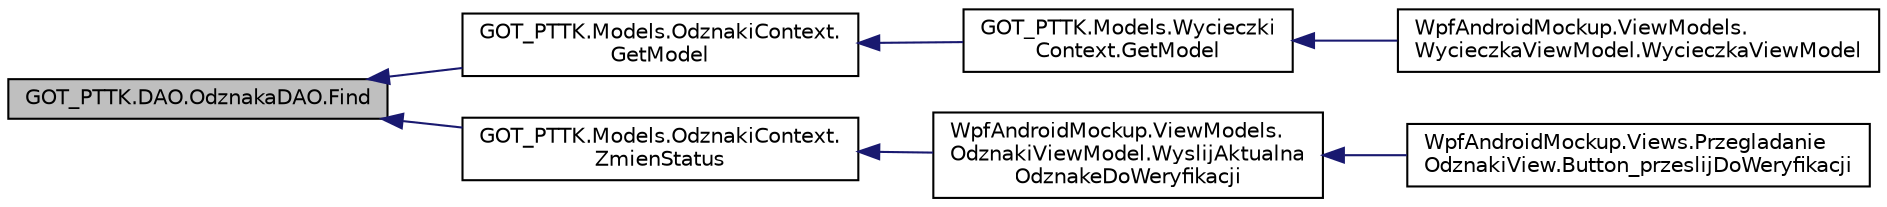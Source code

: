 digraph "GOT_PTTK.DAO.OdznakaDAO.Find"
{
 // INTERACTIVE_SVG=YES
  edge [fontname="Helvetica",fontsize="10",labelfontname="Helvetica",labelfontsize="10"];
  node [fontname="Helvetica",fontsize="10",shape=record];
  rankdir="LR";
  Node7 [label="GOT_PTTK.DAO.OdznakaDAO.Find",height=0.2,width=0.4,color="black", fillcolor="grey75", style="filled", fontcolor="black"];
  Node7 -> Node8 [dir="back",color="midnightblue",fontsize="10",style="solid",fontname="Helvetica"];
  Node8 [label="GOT_PTTK.Models.OdznakiContext.\lGetModel",height=0.2,width=0.4,color="black", fillcolor="white", style="filled",URL="$class_g_o_t___p_t_t_k_1_1_models_1_1_odznaki_context.html#a4c492c7ac450040a6e4c474c05a67b09",tooltip="Funkcja zwracają model pracownika, o numerze podanym w parametrze, z bazy. Zwraca null jeżeli pracown..."];
  Node8 -> Node9 [dir="back",color="midnightblue",fontsize="10",style="solid",fontname="Helvetica"];
  Node9 [label="GOT_PTTK.Models.Wycieczki\lContext.GetModel",height=0.2,width=0.4,color="black", fillcolor="white", style="filled",URL="$class_g_o_t___p_t_t_k_1_1_models_1_1_wycieczki_context.html#ab72605f16d0df68febc966d70efb95c5",tooltip="Funkcja zwracają model wycieczke, o identyfikatorze podanym w parametrze. Zwraca null jeżeli wycieczk..."];
  Node9 -> Node10 [dir="back",color="midnightblue",fontsize="10",style="solid",fontname="Helvetica"];
  Node10 [label="WpfAndroidMockup.ViewModels.\lWycieczkaViewModel.WycieczkaViewModel",height=0.2,width=0.4,color="black", fillcolor="white", style="filled",URL="$class_wpf_android_mockup_1_1_view_models_1_1_wycieczka_view_model.html#a6ab218c1cebb0f5f33f15fa2c1431034",tooltip="Konstruktor nieparametryczny klasy WycieczkaViewModel "];
  Node7 -> Node11 [dir="back",color="midnightblue",fontsize="10",style="solid",fontname="Helvetica"];
  Node11 [label="GOT_PTTK.Models.OdznakiContext.\lZmienStatus",height=0.2,width=0.4,color="black", fillcolor="white", style="filled",URL="$class_g_o_t___p_t_t_k_1_1_models_1_1_odznaki_context.html#ace8b3878a4f4c7fbe0e6e31b903f3f9d",tooltip="Zmienia status odznaki "];
  Node11 -> Node12 [dir="back",color="midnightblue",fontsize="10",style="solid",fontname="Helvetica"];
  Node12 [label="WpfAndroidMockup.ViewModels.\lOdznakiViewModel.WyslijAktualna\lOdznakeDoWeryfikacji",height=0.2,width=0.4,color="black", fillcolor="white", style="filled",URL="$class_wpf_android_mockup_1_1_view_models_1_1_odznaki_view_model.html#a748c48a3f3b24e61b4a0e5b30a49db65",tooltip="przesyła odznakę do weryfikacji "];
  Node12 -> Node13 [dir="back",color="midnightblue",fontsize="10",style="solid",fontname="Helvetica"];
  Node13 [label="WpfAndroidMockup.Views.Przegladanie\lOdznakiView.Button_przeslijDoWeryfikacji",height=0.2,width=0.4,color="black", fillcolor="white", style="filled",URL="$class_wpf_android_mockup_1_1_views_1_1_przegladanie_odznaki_view.html#a6517a3d6e7c1c0a1d9fc2dcdae956c47",tooltip="Logika przycisku przesyłu odznaki do weryfikacji "];
}
